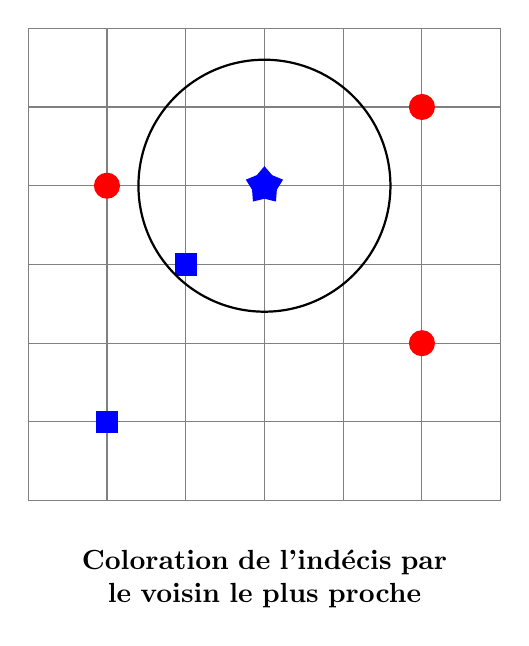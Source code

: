 \begin{tikzpicture}

\usetikzlibrary{shapes}

\tikzstyle{bleu} = [fill,rectangle,blue,scale=1.2];
\tikzstyle{rouge} = [fill,circle,red] ;

\draw[gray] (0,0) grid ++(6,6);

\node[bleu] at (1,1) {};
\node[rouge] at (5,2) {};
\node[bleu] at (2,3) {};
\node[rouge] at (5,5) {};
\node[rouge] at (1,4) {};

% \node at (3,-1) {\bf Points de r\'ef\'erences (rond rouges/carr\'es bleus)};
% \node at (3,-1) {\bf Un ind\'ecis (étoile noire)};
\node[text width=5cm,text centered] at (3,-1) {\bf Coloration de l'ind\'ecis par le voisin le plus proche};
%\node at (3,-1) {\bf Coloration de l'ind\'ecis par les $3$ voisins les plus proches};

\node[star,fill,blue,scale=1] at (3,4) {};
\draw[thick] (3,4) circle (1.6);

%\draw[thick] (3,4) circle (2.4);

\end{tikzpicture} 
